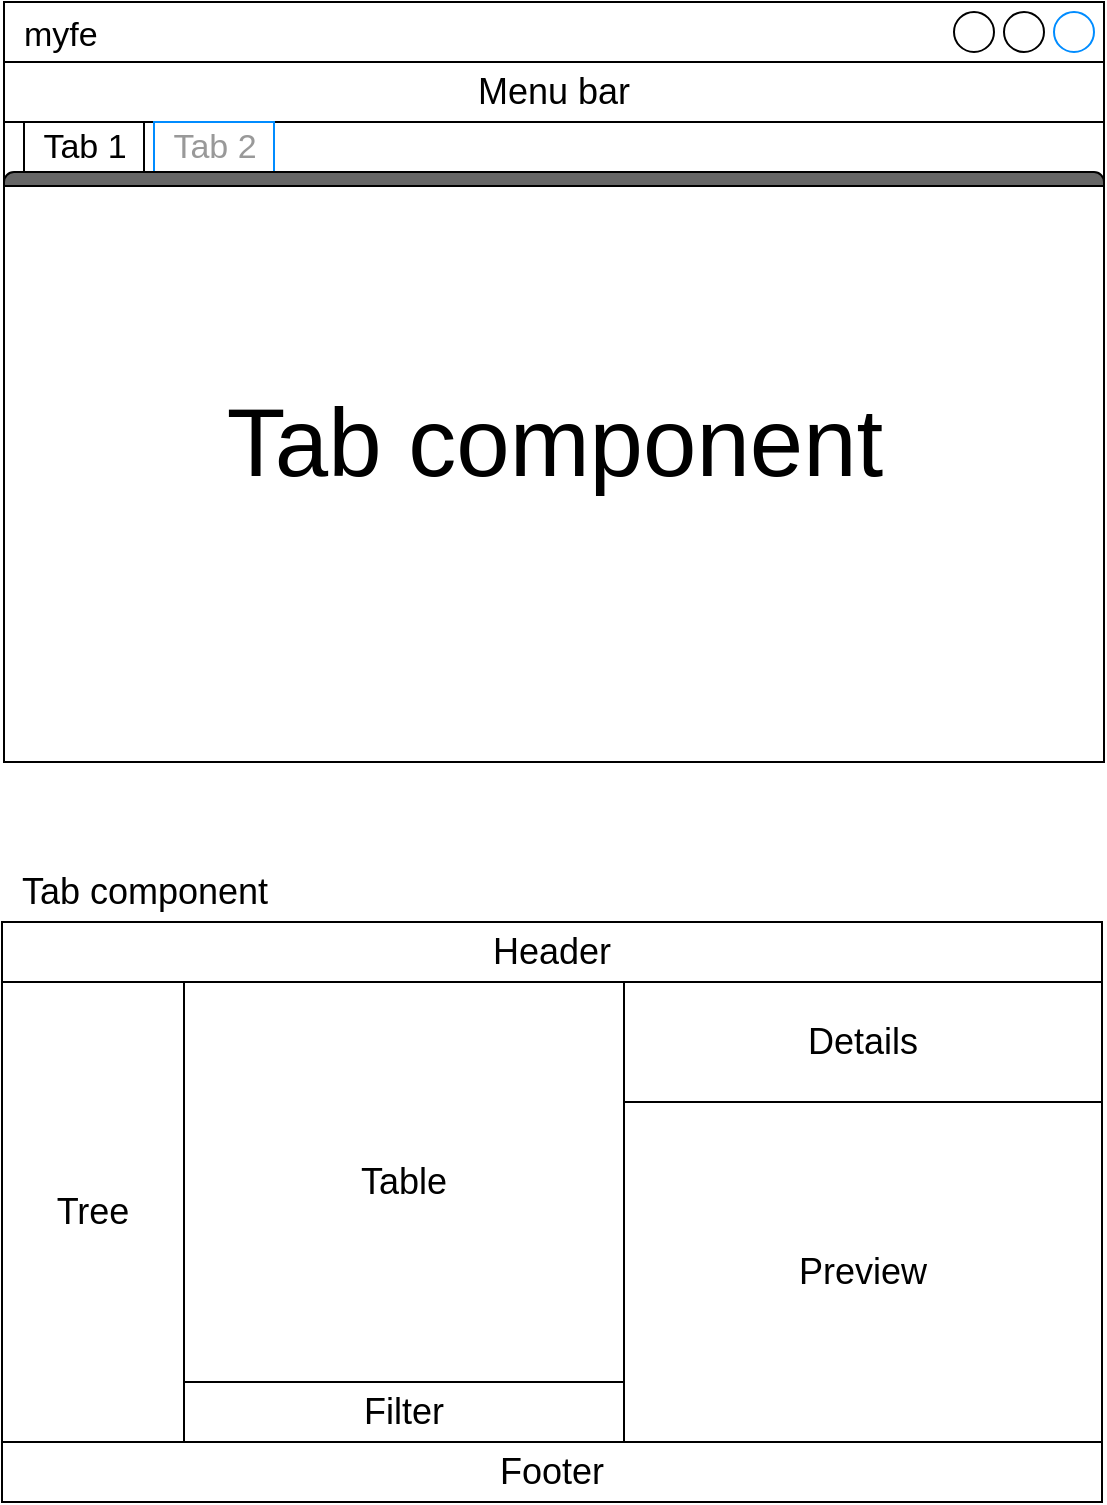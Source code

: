 <mxfile version="15.4.1" type="github">
  <diagram id="Gjb0azta2llIybKveOeG" name="Page-1">
    <mxGraphModel dx="1170" dy="662" grid="1" gridSize="10" guides="1" tooltips="1" connect="1" arrows="1" fold="1" page="1" pageScale="1" pageWidth="827" pageHeight="1169" math="0" shadow="0">
      <root>
        <mxCell id="0" />
        <mxCell id="1" parent="0" />
        <mxCell id="quj-BDj2HvhwThkA5Hze-2" value="myfe" style="strokeWidth=1;shadow=0;dashed=0;align=center;html=1;shape=mxgraph.mockup.containers.window;align=left;verticalAlign=top;spacingLeft=8;strokeColor2=#008cff;strokeColor3=#c4c4c4;fontColor=#000000;mainText=;fontSize=17;labelBackgroundColor=none;" vertex="1" parent="1">
          <mxGeometry x="140" width="550" height="380" as="geometry" />
        </mxCell>
        <mxCell id="quj-BDj2HvhwThkA5Hze-11" value="&lt;font style=&quot;font-size: 18px&quot;&gt;Menu bar&lt;/font&gt;" style="rounded=0;whiteSpace=wrap;html=1;fontSize=14;" vertex="1" parent="1">
          <mxGeometry x="140" y="30" width="550" height="30" as="geometry" />
        </mxCell>
        <mxCell id="quj-BDj2HvhwThkA5Hze-12" value="&lt;font style=&quot;font-size: 48px&quot;&gt;Tab component&lt;/font&gt;" style="strokeWidth=1;shadow=0;dashed=0;align=center;html=1;shape=mxgraph.mockup.containers.marginRect2;rectMarginTop=32;strokeColor=#000000;gradientColor=none;fontSize=14;fontColor=#000000;" vertex="1" parent="1">
          <mxGeometry x="140" y="60" width="550" height="320" as="geometry" />
        </mxCell>
        <mxCell id="quj-BDj2HvhwThkA5Hze-13" value="Tab 1" style="strokeColor=inherit;fillColor=inherit;gradientColor=inherit;strokeWidth=1;shadow=0;dashed=0;align=center;html=1;shape=mxgraph.mockup.containers.rrect;rSize=0;fontSize=17;fontColor=#000000;gradientColor=none;" vertex="1" parent="quj-BDj2HvhwThkA5Hze-12">
          <mxGeometry width="60" height="25" relative="1" as="geometry">
            <mxPoint x="10" as="offset" />
          </mxGeometry>
        </mxCell>
        <mxCell id="quj-BDj2HvhwThkA5Hze-14" value="Tab 2" style="strokeWidth=1;shadow=0;dashed=0;align=center;html=1;shape=mxgraph.mockup.containers.rrect;rSize=0;fontSize=17;fontColor=#999999;strokeColor=#008cff;fillColor=none;" vertex="1" parent="quj-BDj2HvhwThkA5Hze-12">
          <mxGeometry width="60" height="25" relative="1" as="geometry">
            <mxPoint x="75" as="offset" />
          </mxGeometry>
        </mxCell>
        <mxCell id="quj-BDj2HvhwThkA5Hze-16" value="" style="strokeWidth=1;shadow=0;dashed=0;align=center;html=1;shape=mxgraph.mockup.containers.topButton;rSize=5;strokeColor=default;fillColor=#666666;gradientColor=none;resizeWidth=1;movable=0;deletable=1;fontSize=14;fontColor=#000000;" vertex="1" parent="quj-BDj2HvhwThkA5Hze-12">
          <mxGeometry width="550" height="7" relative="1" as="geometry">
            <mxPoint y="25" as="offset" />
          </mxGeometry>
        </mxCell>
        <mxCell id="quj-BDj2HvhwThkA5Hze-18" value="" style="rounded=0;whiteSpace=wrap;html=1;fontSize=18;fontColor=#999999;strokeColor=default;fillColor=default;" vertex="1" parent="1">
          <mxGeometry x="139" y="460" width="550" height="290" as="geometry" />
        </mxCell>
        <mxCell id="quj-BDj2HvhwThkA5Hze-19" value="&lt;font color=&quot;#000000&quot;&gt;Tab component&lt;/font&gt;" style="text;html=1;align=center;verticalAlign=middle;resizable=0;points=[];autosize=1;strokeColor=none;fillColor=none;fontSize=18;fontColor=#999999;" vertex="1" parent="1">
          <mxGeometry x="140" y="430" width="140" height="30" as="geometry" />
        </mxCell>
        <mxCell id="quj-BDj2HvhwThkA5Hze-20" value="Header" style="rounded=0;whiteSpace=wrap;html=1;fontSize=18;fontColor=#000000;strokeColor=default;fillColor=default;" vertex="1" parent="1">
          <mxGeometry x="139" y="460" width="550" height="30" as="geometry" />
        </mxCell>
        <mxCell id="quj-BDj2HvhwThkA5Hze-21" value="Footer" style="rounded=0;whiteSpace=wrap;html=1;fontSize=18;fontColor=#000000;strokeColor=default;fillColor=default;" vertex="1" parent="1">
          <mxGeometry x="139" y="720" width="550" height="30" as="geometry" />
        </mxCell>
        <mxCell id="quj-BDj2HvhwThkA5Hze-23" value="Tree" style="rounded=0;whiteSpace=wrap;html=1;fontSize=18;fontColor=#000000;strokeColor=default;fillColor=default;" vertex="1" parent="1">
          <mxGeometry x="139" y="490" width="91" height="230" as="geometry" />
        </mxCell>
        <mxCell id="quj-BDj2HvhwThkA5Hze-24" value="Table" style="rounded=0;whiteSpace=wrap;html=1;fontSize=18;fontColor=#000000;strokeColor=default;fillColor=default;" vertex="1" parent="1">
          <mxGeometry x="230" y="490" width="220" height="200" as="geometry" />
        </mxCell>
        <mxCell id="quj-BDj2HvhwThkA5Hze-25" value="Filter" style="rounded=0;whiteSpace=wrap;html=1;fontSize=18;fontColor=#000000;strokeColor=default;fillColor=default;" vertex="1" parent="1">
          <mxGeometry x="230" y="690" width="220" height="30" as="geometry" />
        </mxCell>
        <mxCell id="quj-BDj2HvhwThkA5Hze-26" value="Details" style="rounded=0;whiteSpace=wrap;html=1;fontSize=18;fontColor=#000000;strokeColor=default;fillColor=default;" vertex="1" parent="1">
          <mxGeometry x="450" y="490" width="239" height="60" as="geometry" />
        </mxCell>
        <mxCell id="quj-BDj2HvhwThkA5Hze-27" value="Preview" style="rounded=0;whiteSpace=wrap;html=1;fontSize=18;fontColor=#000000;strokeColor=default;fillColor=default;" vertex="1" parent="1">
          <mxGeometry x="450" y="550" width="239" height="170" as="geometry" />
        </mxCell>
      </root>
    </mxGraphModel>
  </diagram>
</mxfile>
